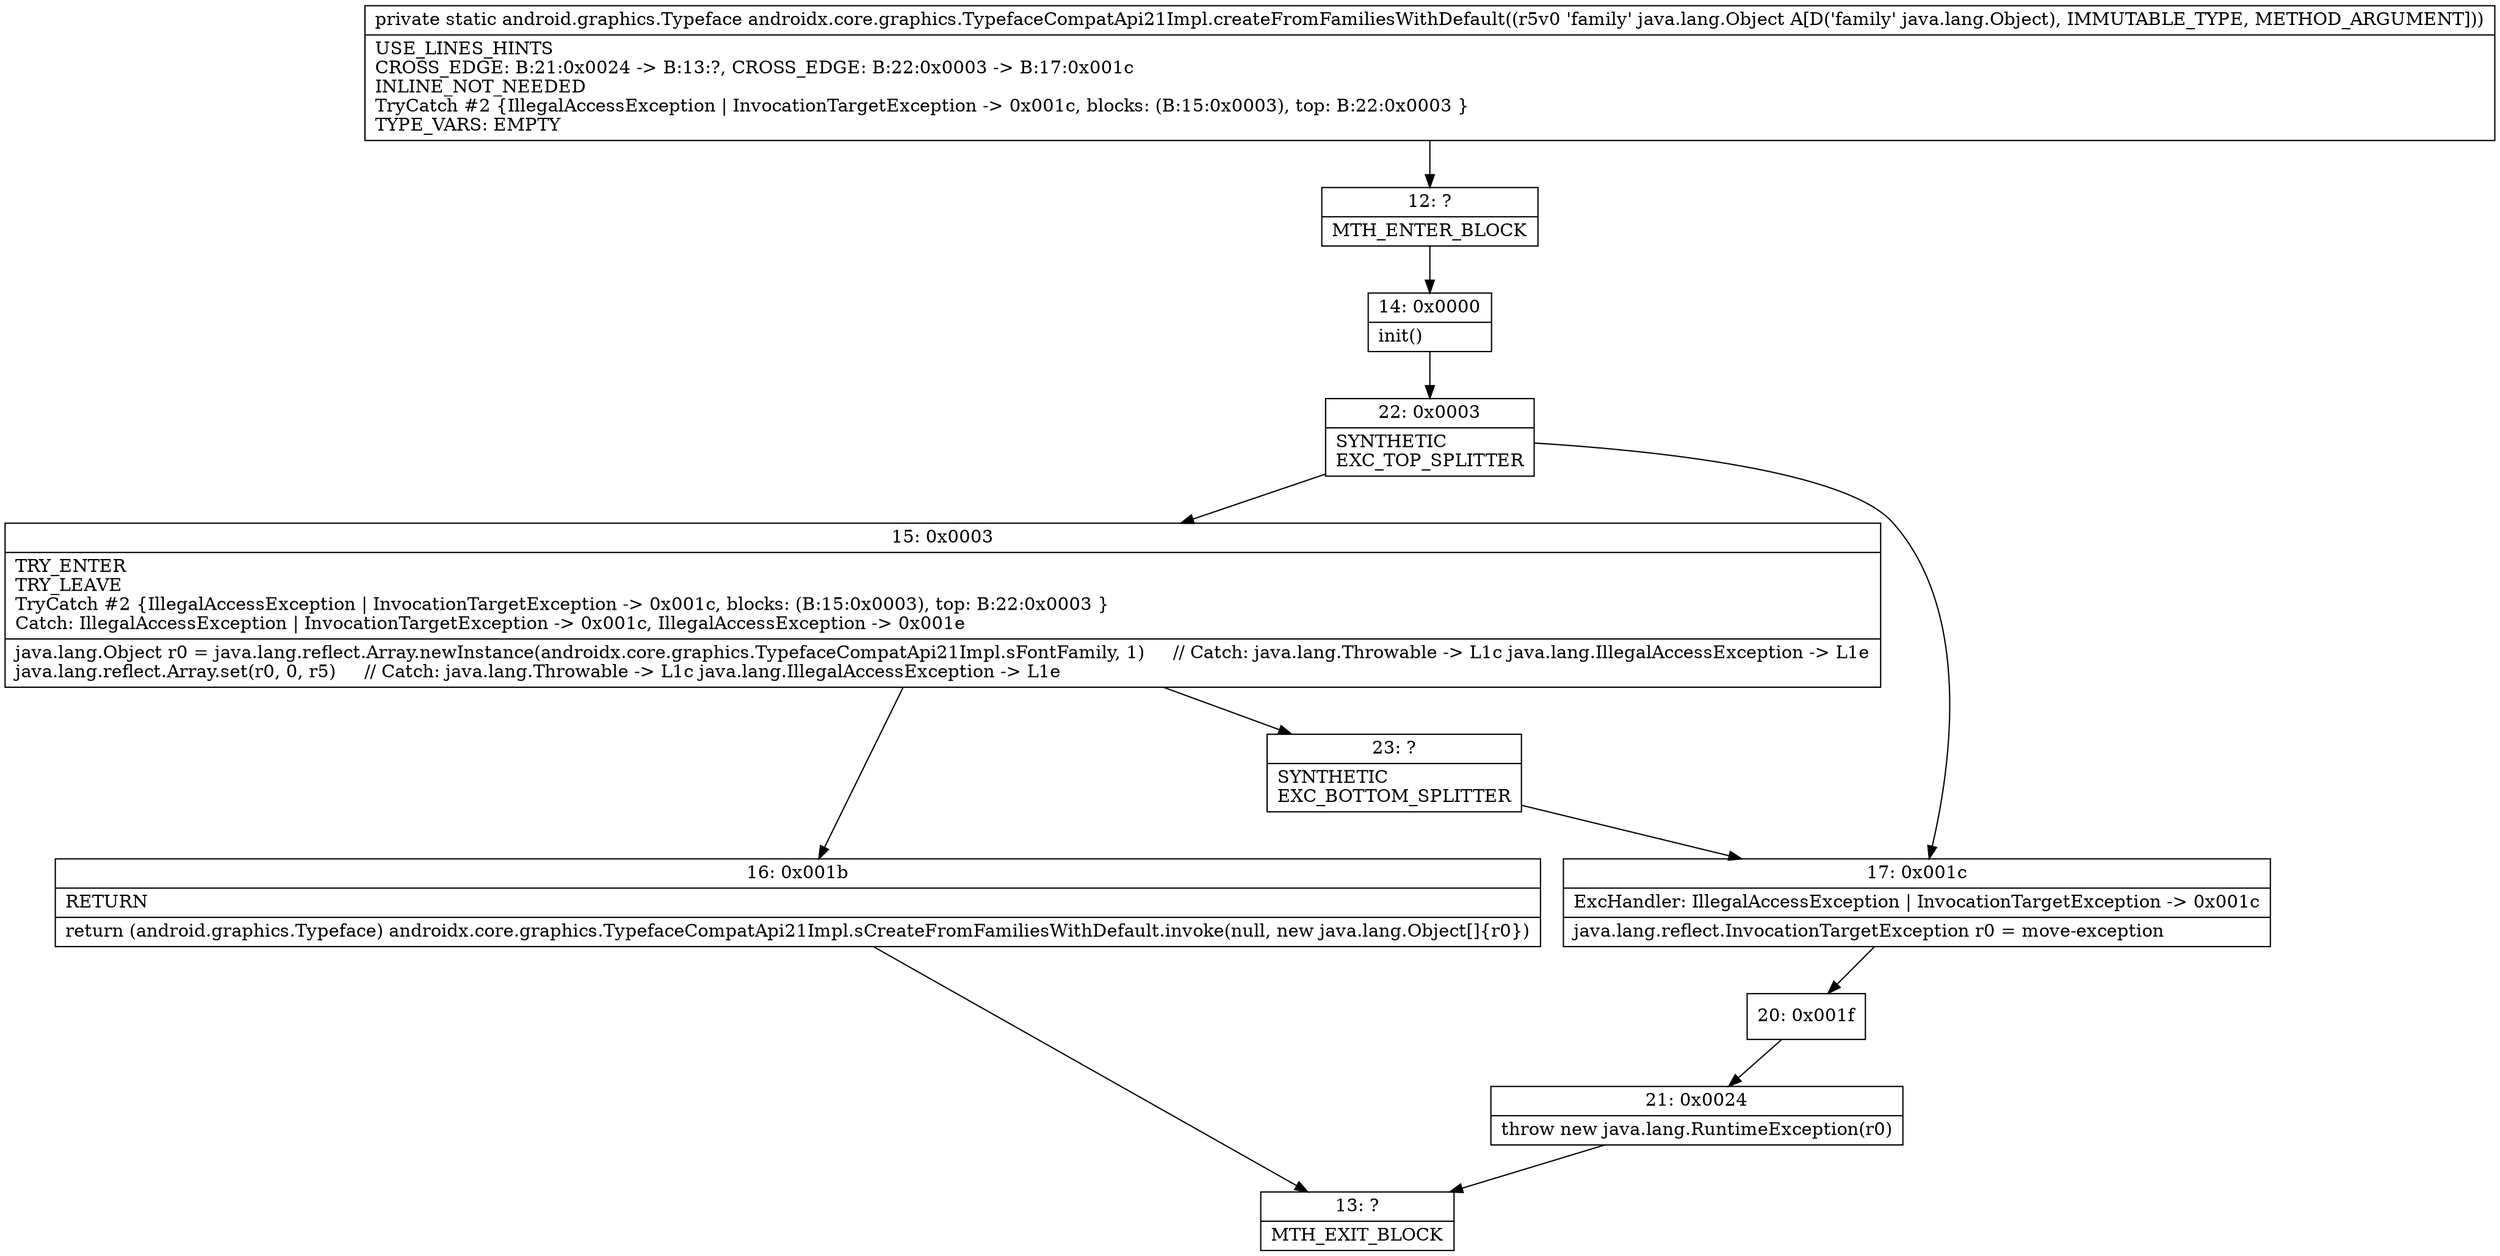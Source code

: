 digraph "CFG forandroidx.core.graphics.TypefaceCompatApi21Impl.createFromFamiliesWithDefault(Ljava\/lang\/Object;)Landroid\/graphics\/Typeface;" {
Node_12 [shape=record,label="{12\:\ ?|MTH_ENTER_BLOCK\l}"];
Node_14 [shape=record,label="{14\:\ 0x0000|init()\l}"];
Node_22 [shape=record,label="{22\:\ 0x0003|SYNTHETIC\lEXC_TOP_SPLITTER\l}"];
Node_15 [shape=record,label="{15\:\ 0x0003|TRY_ENTER\lTRY_LEAVE\lTryCatch #2 \{IllegalAccessException \| InvocationTargetException \-\> 0x001c, blocks: (B:15:0x0003), top: B:22:0x0003 \}\lCatch: IllegalAccessException \| InvocationTargetException \-\> 0x001c, IllegalAccessException \-\> 0x001e\l|java.lang.Object r0 = java.lang.reflect.Array.newInstance(androidx.core.graphics.TypefaceCompatApi21Impl.sFontFamily, 1)     \/\/ Catch: java.lang.Throwable \-\> L1c java.lang.IllegalAccessException \-\> L1e\ljava.lang.reflect.Array.set(r0, 0, r5)     \/\/ Catch: java.lang.Throwable \-\> L1c java.lang.IllegalAccessException \-\> L1e\l}"];
Node_16 [shape=record,label="{16\:\ 0x001b|RETURN\l|return (android.graphics.Typeface) androidx.core.graphics.TypefaceCompatApi21Impl.sCreateFromFamiliesWithDefault.invoke(null, new java.lang.Object[]\{r0\})\l}"];
Node_13 [shape=record,label="{13\:\ ?|MTH_EXIT_BLOCK\l}"];
Node_23 [shape=record,label="{23\:\ ?|SYNTHETIC\lEXC_BOTTOM_SPLITTER\l}"];
Node_17 [shape=record,label="{17\:\ 0x001c|ExcHandler: IllegalAccessException \| InvocationTargetException \-\> 0x001c\l|java.lang.reflect.InvocationTargetException r0 = move\-exception\l}"];
Node_20 [shape=record,label="{20\:\ 0x001f}"];
Node_21 [shape=record,label="{21\:\ 0x0024|throw new java.lang.RuntimeException(r0)\l}"];
MethodNode[shape=record,label="{private static android.graphics.Typeface androidx.core.graphics.TypefaceCompatApi21Impl.createFromFamiliesWithDefault((r5v0 'family' java.lang.Object A[D('family' java.lang.Object), IMMUTABLE_TYPE, METHOD_ARGUMENT]))  | USE_LINES_HINTS\lCROSS_EDGE: B:21:0x0024 \-\> B:13:?, CROSS_EDGE: B:22:0x0003 \-\> B:17:0x001c\lINLINE_NOT_NEEDED\lTryCatch #2 \{IllegalAccessException \| InvocationTargetException \-\> 0x001c, blocks: (B:15:0x0003), top: B:22:0x0003 \}\lTYPE_VARS: EMPTY\l}"];
MethodNode -> Node_12;Node_12 -> Node_14;
Node_14 -> Node_22;
Node_22 -> Node_15;
Node_22 -> Node_17;
Node_15 -> Node_16;
Node_15 -> Node_23;
Node_16 -> Node_13;
Node_23 -> Node_17;
Node_17 -> Node_20;
Node_20 -> Node_21;
Node_21 -> Node_13;
}

